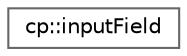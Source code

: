 digraph "Graphical Class Hierarchy"
{
 // INTERACTIVE_SVG=YES
 // LATEX_PDF_SIZE
  bgcolor="transparent";
  edge [fontname=Helvetica,fontsize=10,labelfontname=Helvetica,labelfontsize=10];
  node [fontname=Helvetica,fontsize=10,shape=box,height=0.2,width=0.4];
  rankdir="LR";
  Node0 [label="cp::inputField",height=0.2,width=0.4,color="grey40", fillcolor="white", style="filled",URL="$classcp_1_1input_field.html",tooltip=" "];
}

